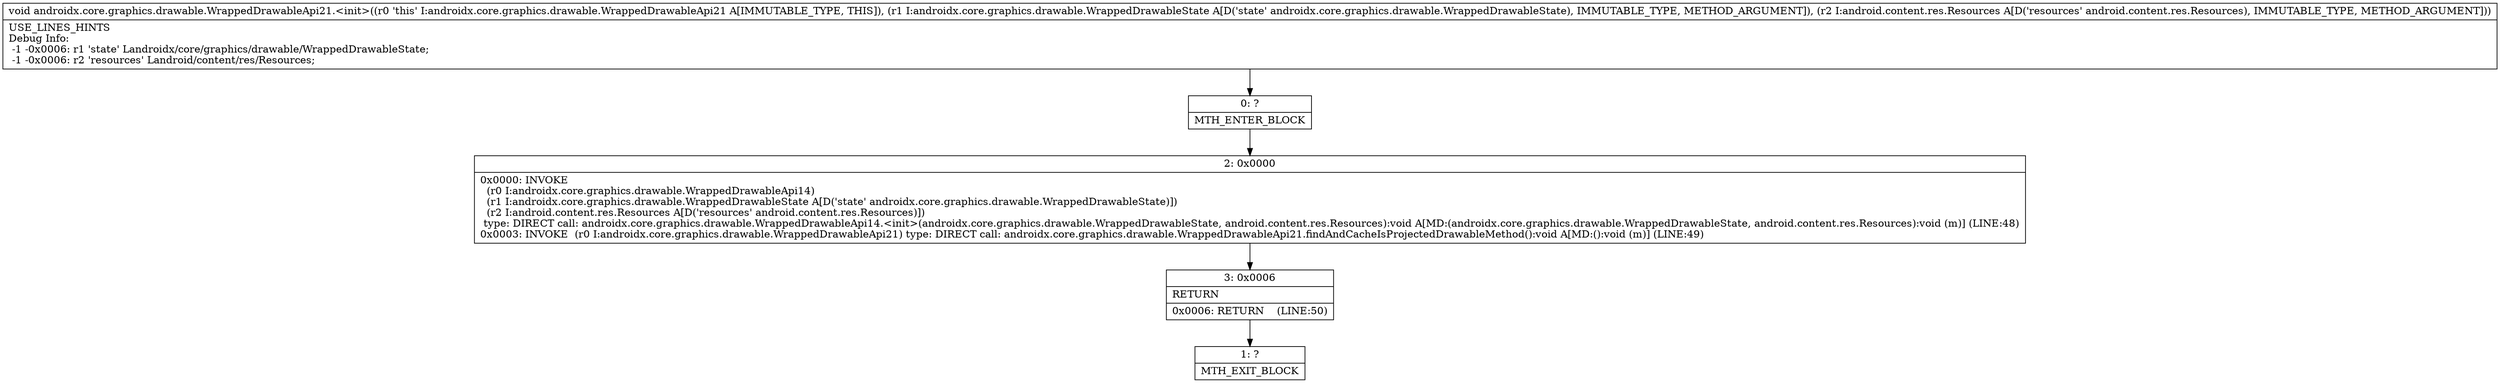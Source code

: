 digraph "CFG forandroidx.core.graphics.drawable.WrappedDrawableApi21.\<init\>(Landroidx\/core\/graphics\/drawable\/WrappedDrawableState;Landroid\/content\/res\/Resources;)V" {
Node_0 [shape=record,label="{0\:\ ?|MTH_ENTER_BLOCK\l}"];
Node_2 [shape=record,label="{2\:\ 0x0000|0x0000: INVOKE  \l  (r0 I:androidx.core.graphics.drawable.WrappedDrawableApi14)\l  (r1 I:androidx.core.graphics.drawable.WrappedDrawableState A[D('state' androidx.core.graphics.drawable.WrappedDrawableState)])\l  (r2 I:android.content.res.Resources A[D('resources' android.content.res.Resources)])\l type: DIRECT call: androidx.core.graphics.drawable.WrappedDrawableApi14.\<init\>(androidx.core.graphics.drawable.WrappedDrawableState, android.content.res.Resources):void A[MD:(androidx.core.graphics.drawable.WrappedDrawableState, android.content.res.Resources):void (m)] (LINE:48)\l0x0003: INVOKE  (r0 I:androidx.core.graphics.drawable.WrappedDrawableApi21) type: DIRECT call: androidx.core.graphics.drawable.WrappedDrawableApi21.findAndCacheIsProjectedDrawableMethod():void A[MD:():void (m)] (LINE:49)\l}"];
Node_3 [shape=record,label="{3\:\ 0x0006|RETURN\l|0x0006: RETURN    (LINE:50)\l}"];
Node_1 [shape=record,label="{1\:\ ?|MTH_EXIT_BLOCK\l}"];
MethodNode[shape=record,label="{void androidx.core.graphics.drawable.WrappedDrawableApi21.\<init\>((r0 'this' I:androidx.core.graphics.drawable.WrappedDrawableApi21 A[IMMUTABLE_TYPE, THIS]), (r1 I:androidx.core.graphics.drawable.WrappedDrawableState A[D('state' androidx.core.graphics.drawable.WrappedDrawableState), IMMUTABLE_TYPE, METHOD_ARGUMENT]), (r2 I:android.content.res.Resources A[D('resources' android.content.res.Resources), IMMUTABLE_TYPE, METHOD_ARGUMENT]))  | USE_LINES_HINTS\lDebug Info:\l  \-1 \-0x0006: r1 'state' Landroidx\/core\/graphics\/drawable\/WrappedDrawableState;\l  \-1 \-0x0006: r2 'resources' Landroid\/content\/res\/Resources;\l}"];
MethodNode -> Node_0;Node_0 -> Node_2;
Node_2 -> Node_3;
Node_3 -> Node_1;
}


